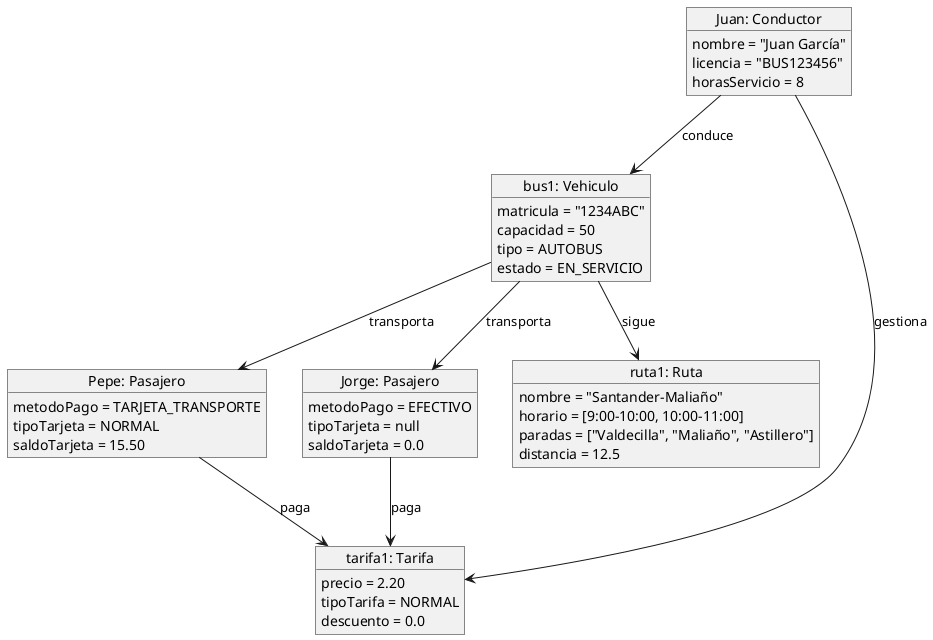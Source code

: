 @startuml
object "bus1: Vehiculo" as bus1 {
    matricula = "1234ABC"
    capacidad = 50
    tipo = AUTOBUS
    estado = EN_SERVICIO
}

object "Juan: Conductor" as conductor1 {
    nombre = "Juan García"
    licencia = "BUS123456"
    horasServicio = 8
}

object "Pepe: Pasajero" as pasajero1 {
    metodoPago = TARJETA_TRANSPORTE
    tipoTarjeta = NORMAL
    saldoTarjeta = 15.50
}

object "Jorge: Pasajero" as pasajero2 {
    metodoPago = EFECTIVO
    tipoTarjeta = null
    saldoTarjeta = 0.0
}

object "ruta1: Ruta" as ruta1 {
    nombre = "Santander-Maliaño"
    horario = [9:00-10:00, 10:00-11:00]
    paradas = ["Valdecilla", "Maliaño", "Astillero"]
    distancia = 12.5
}

object "tarifa1: Tarifa" as tarifa1 {
    precio = 2.20
    tipoTarifa = NORMAL
    descuento = 0.0
}

' Relaciones simplificadas
conductor1 --> bus1 : conduce
bus1 --> ruta1 : sigue
bus1 --> pasajero1 : transporta
bus1 --> pasajero2 : transporta
conductor1 --> tarifa1 : gestiona
pasajero1 --> tarifa1 : paga
pasajero2 --> tarifa1 : paga
@enduml